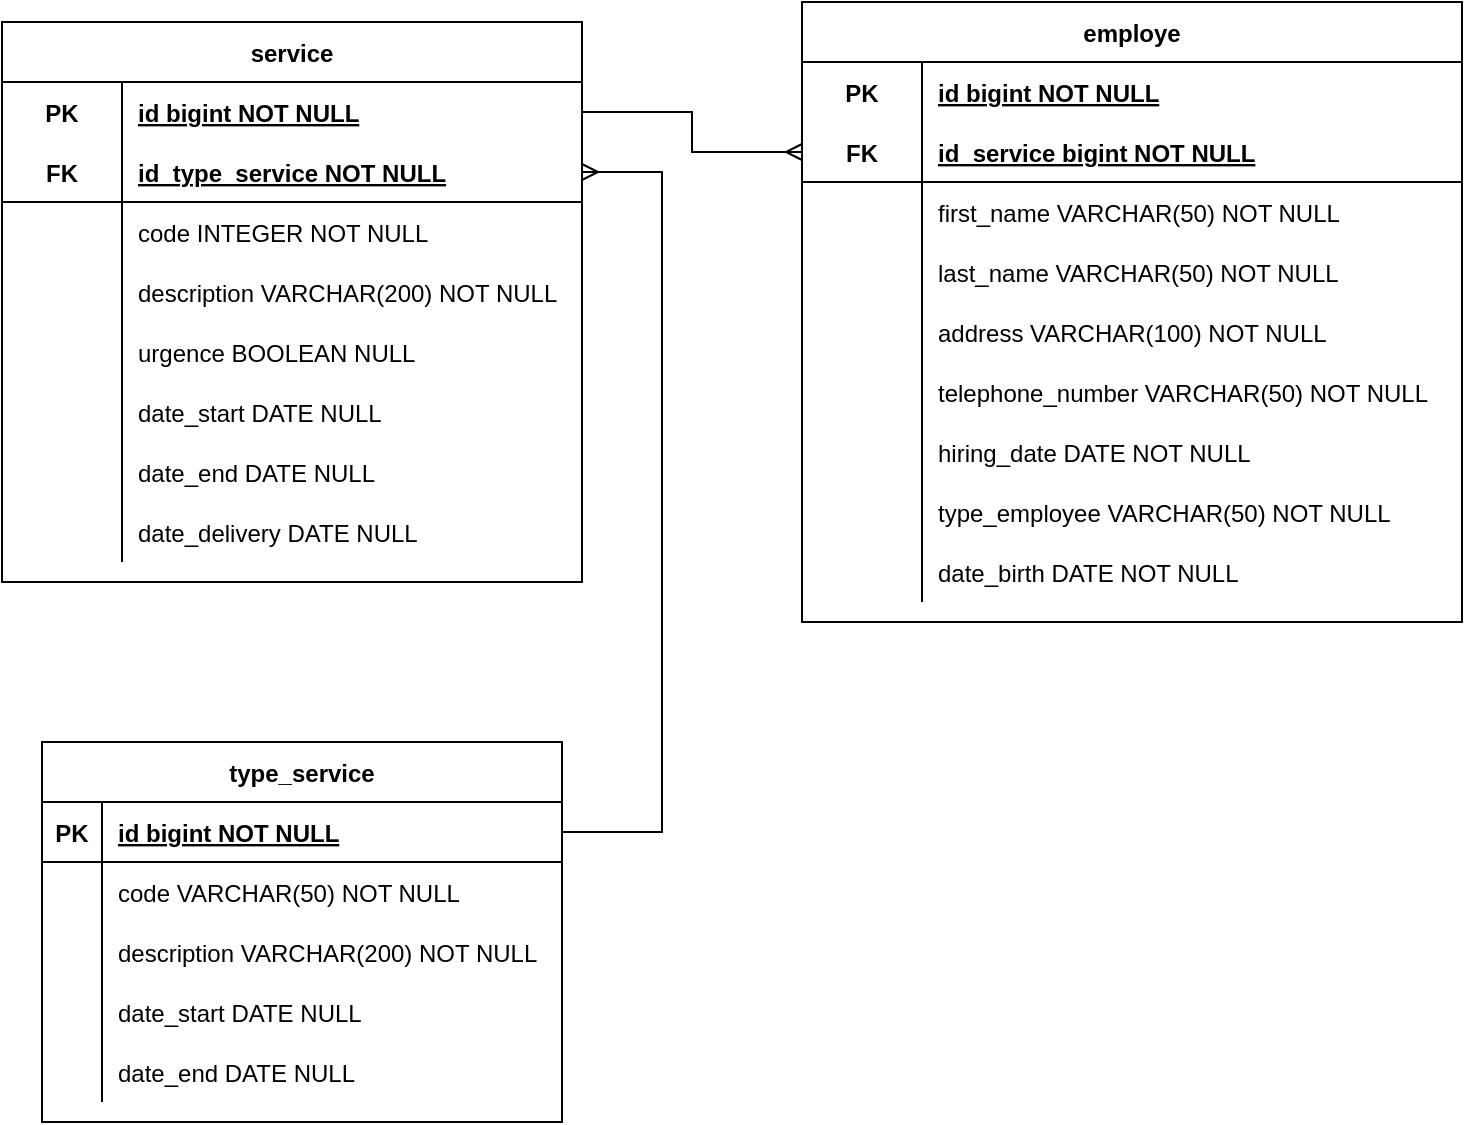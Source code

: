 <mxfile version="14.9.3" type="github">
  <diagram id="R2lEEEUBdFMjLlhIrx00" name="Page-1">
    <mxGraphModel dx="2272" dy="705" grid="1" gridSize="10" guides="1" tooltips="1" connect="1" arrows="1" fold="1" page="1" pageScale="1" pageWidth="850" pageHeight="1100" math="0" shadow="0" extFonts="Permanent Marker^https://fonts.googleapis.com/css?family=Permanent+Marker">
      <root>
        <mxCell id="0" />
        <mxCell id="1" parent="0" />
        <mxCell id="S0gjLGhWarH3GufDuR3c-13" value="employe" style="shape=table;startSize=30;container=1;collapsible=1;childLayout=tableLayout;fixedRows=1;rowLines=0;fontStyle=1;align=center;resizeLast=1;" vertex="1" parent="1">
          <mxGeometry x="170" y="100" width="330" height="310" as="geometry" />
        </mxCell>
        <mxCell id="S0gjLGhWarH3GufDuR3c-14" value="" style="shape=partialRectangle;collapsible=0;dropTarget=0;pointerEvents=0;fillColor=none;top=0;left=0;bottom=0;right=0;points=[[0,0.5],[1,0.5]];portConstraint=eastwest;" vertex="1" parent="S0gjLGhWarH3GufDuR3c-13">
          <mxGeometry y="30" width="330" height="30" as="geometry" />
        </mxCell>
        <mxCell id="S0gjLGhWarH3GufDuR3c-15" value="PK" style="shape=partialRectangle;connectable=0;fillColor=none;top=0;left=0;bottom=0;right=0;fontStyle=1;overflow=hidden;" vertex="1" parent="S0gjLGhWarH3GufDuR3c-14">
          <mxGeometry width="60" height="30" as="geometry" />
        </mxCell>
        <mxCell id="S0gjLGhWarH3GufDuR3c-16" value="id bigint NOT NULL" style="shape=partialRectangle;connectable=0;fillColor=none;top=0;left=0;bottom=0;right=0;align=left;spacingLeft=6;fontStyle=5;overflow=hidden;" vertex="1" parent="S0gjLGhWarH3GufDuR3c-14">
          <mxGeometry x="60" width="270" height="30" as="geometry" />
        </mxCell>
        <mxCell id="S0gjLGhWarH3GufDuR3c-17" value="" style="shape=partialRectangle;collapsible=0;dropTarget=0;pointerEvents=0;fillColor=none;top=0;left=0;bottom=1;right=0;points=[[0,0.5],[1,0.5]];portConstraint=eastwest;" vertex="1" parent="S0gjLGhWarH3GufDuR3c-13">
          <mxGeometry y="60" width="330" height="30" as="geometry" />
        </mxCell>
        <mxCell id="S0gjLGhWarH3GufDuR3c-18" value="FK" style="shape=partialRectangle;connectable=0;fillColor=none;top=0;left=0;bottom=0;right=0;fontStyle=1;overflow=hidden;" vertex="1" parent="S0gjLGhWarH3GufDuR3c-17">
          <mxGeometry width="60" height="30" as="geometry" />
        </mxCell>
        <mxCell id="S0gjLGhWarH3GufDuR3c-19" value="	id_service bigint NOT NULL" style="shape=partialRectangle;connectable=0;fillColor=none;top=0;left=0;bottom=0;right=0;align=left;spacingLeft=6;fontStyle=5;overflow=hidden;" vertex="1" parent="S0gjLGhWarH3GufDuR3c-17">
          <mxGeometry x="60" width="270" height="30" as="geometry" />
        </mxCell>
        <mxCell id="S0gjLGhWarH3GufDuR3c-20" value="" style="shape=partialRectangle;collapsible=0;dropTarget=0;pointerEvents=0;fillColor=none;top=0;left=0;bottom=0;right=0;points=[[0,0.5],[1,0.5]];portConstraint=eastwest;" vertex="1" parent="S0gjLGhWarH3GufDuR3c-13">
          <mxGeometry y="90" width="330" height="30" as="geometry" />
        </mxCell>
        <mxCell id="S0gjLGhWarH3GufDuR3c-21" value="" style="shape=partialRectangle;connectable=0;fillColor=none;top=0;left=0;bottom=0;right=0;editable=1;overflow=hidden;" vertex="1" parent="S0gjLGhWarH3GufDuR3c-20">
          <mxGeometry width="60" height="30" as="geometry" />
        </mxCell>
        <mxCell id="S0gjLGhWarH3GufDuR3c-22" value="first_name VARCHAR(50) NOT NULL" style="shape=partialRectangle;connectable=0;fillColor=none;top=0;left=0;bottom=0;right=0;align=left;spacingLeft=6;overflow=hidden;" vertex="1" parent="S0gjLGhWarH3GufDuR3c-20">
          <mxGeometry x="60" width="270" height="30" as="geometry" />
        </mxCell>
        <mxCell id="S0gjLGhWarH3GufDuR3c-26" value="" style="shape=partialRectangle;collapsible=0;dropTarget=0;pointerEvents=0;fillColor=none;top=0;left=0;bottom=0;right=0;points=[[0,0.5],[1,0.5]];portConstraint=eastwest;" vertex="1" parent="S0gjLGhWarH3GufDuR3c-13">
          <mxGeometry y="120" width="330" height="30" as="geometry" />
        </mxCell>
        <mxCell id="S0gjLGhWarH3GufDuR3c-27" value="" style="shape=partialRectangle;connectable=0;fillColor=none;top=0;left=0;bottom=0;right=0;editable=1;overflow=hidden;" vertex="1" parent="S0gjLGhWarH3GufDuR3c-26">
          <mxGeometry width="60" height="30" as="geometry" />
        </mxCell>
        <mxCell id="S0gjLGhWarH3GufDuR3c-28" value="last_name VARCHAR(50) NOT NULL" style="shape=partialRectangle;connectable=0;fillColor=none;top=0;left=0;bottom=0;right=0;align=left;spacingLeft=6;overflow=hidden;" vertex="1" parent="S0gjLGhWarH3GufDuR3c-26">
          <mxGeometry x="60" width="270" height="30" as="geometry" />
        </mxCell>
        <mxCell id="S0gjLGhWarH3GufDuR3c-29" value="" style="shape=partialRectangle;collapsible=0;dropTarget=0;pointerEvents=0;fillColor=none;top=0;left=0;bottom=0;right=0;points=[[0,0.5],[1,0.5]];portConstraint=eastwest;" vertex="1" parent="S0gjLGhWarH3GufDuR3c-13">
          <mxGeometry y="150" width="330" height="30" as="geometry" />
        </mxCell>
        <mxCell id="S0gjLGhWarH3GufDuR3c-30" value="" style="shape=partialRectangle;connectable=0;fillColor=none;top=0;left=0;bottom=0;right=0;editable=1;overflow=hidden;" vertex="1" parent="S0gjLGhWarH3GufDuR3c-29">
          <mxGeometry width="60" height="30" as="geometry" />
        </mxCell>
        <mxCell id="S0gjLGhWarH3GufDuR3c-31" value="address VARCHAR(100) NOT NULL" style="shape=partialRectangle;connectable=0;fillColor=none;top=0;left=0;bottom=0;right=0;align=left;spacingLeft=6;overflow=hidden;" vertex="1" parent="S0gjLGhWarH3GufDuR3c-29">
          <mxGeometry x="60" width="270" height="30" as="geometry" />
        </mxCell>
        <mxCell id="S0gjLGhWarH3GufDuR3c-32" value="" style="shape=partialRectangle;collapsible=0;dropTarget=0;pointerEvents=0;fillColor=none;top=0;left=0;bottom=0;right=0;points=[[0,0.5],[1,0.5]];portConstraint=eastwest;" vertex="1" parent="S0gjLGhWarH3GufDuR3c-13">
          <mxGeometry y="180" width="330" height="30" as="geometry" />
        </mxCell>
        <mxCell id="S0gjLGhWarH3GufDuR3c-33" value="" style="shape=partialRectangle;connectable=0;fillColor=none;top=0;left=0;bottom=0;right=0;editable=1;overflow=hidden;" vertex="1" parent="S0gjLGhWarH3GufDuR3c-32">
          <mxGeometry width="60" height="30" as="geometry" />
        </mxCell>
        <mxCell id="S0gjLGhWarH3GufDuR3c-34" value="telephone_number VARCHAR(50) NOT NULL" style="shape=partialRectangle;connectable=0;fillColor=none;top=0;left=0;bottom=0;right=0;align=left;spacingLeft=6;overflow=hidden;" vertex="1" parent="S0gjLGhWarH3GufDuR3c-32">
          <mxGeometry x="60" width="270" height="30" as="geometry" />
        </mxCell>
        <mxCell id="S0gjLGhWarH3GufDuR3c-35" value="" style="shape=partialRectangle;collapsible=0;dropTarget=0;pointerEvents=0;fillColor=none;top=0;left=0;bottom=0;right=0;points=[[0,0.5],[1,0.5]];portConstraint=eastwest;" vertex="1" parent="S0gjLGhWarH3GufDuR3c-13">
          <mxGeometry y="210" width="330" height="30" as="geometry" />
        </mxCell>
        <mxCell id="S0gjLGhWarH3GufDuR3c-36" value="" style="shape=partialRectangle;connectable=0;fillColor=none;top=0;left=0;bottom=0;right=0;editable=1;overflow=hidden;" vertex="1" parent="S0gjLGhWarH3GufDuR3c-35">
          <mxGeometry width="60" height="30" as="geometry" />
        </mxCell>
        <mxCell id="S0gjLGhWarH3GufDuR3c-37" value="hiring_date DATE NOT NULL" style="shape=partialRectangle;connectable=0;fillColor=none;top=0;left=0;bottom=0;right=0;align=left;spacingLeft=6;overflow=hidden;" vertex="1" parent="S0gjLGhWarH3GufDuR3c-35">
          <mxGeometry x="60" width="270" height="30" as="geometry" />
        </mxCell>
        <mxCell id="S0gjLGhWarH3GufDuR3c-38" value="" style="shape=partialRectangle;collapsible=0;dropTarget=0;pointerEvents=0;fillColor=none;top=0;left=0;bottom=0;right=0;points=[[0,0.5],[1,0.5]];portConstraint=eastwest;" vertex="1" parent="S0gjLGhWarH3GufDuR3c-13">
          <mxGeometry y="240" width="330" height="30" as="geometry" />
        </mxCell>
        <mxCell id="S0gjLGhWarH3GufDuR3c-39" value="" style="shape=partialRectangle;connectable=0;fillColor=none;top=0;left=0;bottom=0;right=0;editable=1;overflow=hidden;" vertex="1" parent="S0gjLGhWarH3GufDuR3c-38">
          <mxGeometry width="60" height="30" as="geometry" />
        </mxCell>
        <mxCell id="S0gjLGhWarH3GufDuR3c-40" value="type_employee VARCHAR(50) NOT NULL" style="shape=partialRectangle;connectable=0;fillColor=none;top=0;left=0;bottom=0;right=0;align=left;spacingLeft=6;overflow=hidden;" vertex="1" parent="S0gjLGhWarH3GufDuR3c-38">
          <mxGeometry x="60" width="270" height="30" as="geometry" />
        </mxCell>
        <mxCell id="S0gjLGhWarH3GufDuR3c-23" value="" style="shape=partialRectangle;collapsible=0;dropTarget=0;pointerEvents=0;fillColor=none;top=0;left=0;bottom=0;right=0;points=[[0,0.5],[1,0.5]];portConstraint=eastwest;" vertex="1" parent="S0gjLGhWarH3GufDuR3c-13">
          <mxGeometry y="270" width="330" height="30" as="geometry" />
        </mxCell>
        <mxCell id="S0gjLGhWarH3GufDuR3c-24" value="" style="shape=partialRectangle;connectable=0;fillColor=none;top=0;left=0;bottom=0;right=0;editable=1;overflow=hidden;" vertex="1" parent="S0gjLGhWarH3GufDuR3c-23">
          <mxGeometry width="60" height="30" as="geometry" />
        </mxCell>
        <mxCell id="S0gjLGhWarH3GufDuR3c-25" value="date_birth DATE NOT NULL" style="shape=partialRectangle;connectable=0;fillColor=none;top=0;left=0;bottom=0;right=0;align=left;spacingLeft=6;overflow=hidden;" vertex="1" parent="S0gjLGhWarH3GufDuR3c-23">
          <mxGeometry x="60" width="270" height="30" as="geometry" />
        </mxCell>
        <mxCell id="S0gjLGhWarH3GufDuR3c-41" value="service" style="shape=table;startSize=30;container=1;collapsible=1;childLayout=tableLayout;fixedRows=1;rowLines=0;fontStyle=1;align=center;resizeLast=1;" vertex="1" parent="1">
          <mxGeometry x="-230" y="110" width="290" height="280" as="geometry" />
        </mxCell>
        <mxCell id="S0gjLGhWarH3GufDuR3c-42" value="" style="shape=partialRectangle;collapsible=0;dropTarget=0;pointerEvents=0;fillColor=none;top=0;left=0;bottom=0;right=0;points=[[0,0.5],[1,0.5]];portConstraint=eastwest;" vertex="1" parent="S0gjLGhWarH3GufDuR3c-41">
          <mxGeometry y="30" width="290" height="30" as="geometry" />
        </mxCell>
        <mxCell id="S0gjLGhWarH3GufDuR3c-43" value="PK" style="shape=partialRectangle;connectable=0;fillColor=none;top=0;left=0;bottom=0;right=0;fontStyle=1;overflow=hidden;" vertex="1" parent="S0gjLGhWarH3GufDuR3c-42">
          <mxGeometry width="60" height="30" as="geometry" />
        </mxCell>
        <mxCell id="S0gjLGhWarH3GufDuR3c-44" value="id bigint NOT NULL" style="shape=partialRectangle;connectable=0;fillColor=none;top=0;left=0;bottom=0;right=0;align=left;spacingLeft=6;fontStyle=5;overflow=hidden;" vertex="1" parent="S0gjLGhWarH3GufDuR3c-42">
          <mxGeometry x="60" width="230" height="30" as="geometry" />
        </mxCell>
        <mxCell id="S0gjLGhWarH3GufDuR3c-45" value="" style="shape=partialRectangle;collapsible=0;dropTarget=0;pointerEvents=0;fillColor=none;top=0;left=0;bottom=1;right=0;points=[[0,0.5],[1,0.5]];portConstraint=eastwest;" vertex="1" parent="S0gjLGhWarH3GufDuR3c-41">
          <mxGeometry y="60" width="290" height="30" as="geometry" />
        </mxCell>
        <mxCell id="S0gjLGhWarH3GufDuR3c-46" value="FK" style="shape=partialRectangle;connectable=0;fillColor=none;top=0;left=0;bottom=0;right=0;fontStyle=1;overflow=hidden;" vertex="1" parent="S0gjLGhWarH3GufDuR3c-45">
          <mxGeometry width="60" height="30" as="geometry" />
        </mxCell>
        <mxCell id="S0gjLGhWarH3GufDuR3c-47" value="id_type_service NOT NULL" style="shape=partialRectangle;connectable=0;fillColor=none;top=0;left=0;bottom=0;right=0;align=left;spacingLeft=6;fontStyle=5;overflow=hidden;" vertex="1" parent="S0gjLGhWarH3GufDuR3c-45">
          <mxGeometry x="60" width="230" height="30" as="geometry" />
        </mxCell>
        <mxCell id="S0gjLGhWarH3GufDuR3c-48" value="" style="shape=partialRectangle;collapsible=0;dropTarget=0;pointerEvents=0;fillColor=none;top=0;left=0;bottom=0;right=0;points=[[0,0.5],[1,0.5]];portConstraint=eastwest;" vertex="1" parent="S0gjLGhWarH3GufDuR3c-41">
          <mxGeometry y="90" width="290" height="30" as="geometry" />
        </mxCell>
        <mxCell id="S0gjLGhWarH3GufDuR3c-49" value="" style="shape=partialRectangle;connectable=0;fillColor=none;top=0;left=0;bottom=0;right=0;editable=1;overflow=hidden;" vertex="1" parent="S0gjLGhWarH3GufDuR3c-48">
          <mxGeometry width="60" height="30" as="geometry" />
        </mxCell>
        <mxCell id="S0gjLGhWarH3GufDuR3c-50" value="code INTEGER NOT NULL" style="shape=partialRectangle;connectable=0;fillColor=none;top=0;left=0;bottom=0;right=0;align=left;spacingLeft=6;overflow=hidden;" vertex="1" parent="S0gjLGhWarH3GufDuR3c-48">
          <mxGeometry x="60" width="230" height="30" as="geometry" />
        </mxCell>
        <mxCell id="S0gjLGhWarH3GufDuR3c-51" value="" style="shape=partialRectangle;collapsible=0;dropTarget=0;pointerEvents=0;fillColor=none;top=0;left=0;bottom=0;right=0;points=[[0,0.5],[1,0.5]];portConstraint=eastwest;" vertex="1" parent="S0gjLGhWarH3GufDuR3c-41">
          <mxGeometry y="120" width="290" height="30" as="geometry" />
        </mxCell>
        <mxCell id="S0gjLGhWarH3GufDuR3c-52" value="" style="shape=partialRectangle;connectable=0;fillColor=none;top=0;left=0;bottom=0;right=0;editable=1;overflow=hidden;" vertex="1" parent="S0gjLGhWarH3GufDuR3c-51">
          <mxGeometry width="60" height="30" as="geometry" />
        </mxCell>
        <mxCell id="S0gjLGhWarH3GufDuR3c-53" value="description VARCHAR(200) NOT NULL" style="shape=partialRectangle;connectable=0;fillColor=none;top=0;left=0;bottom=0;right=0;align=left;spacingLeft=6;overflow=hidden;" vertex="1" parent="S0gjLGhWarH3GufDuR3c-51">
          <mxGeometry x="60" width="230" height="30" as="geometry" />
        </mxCell>
        <mxCell id="S0gjLGhWarH3GufDuR3c-102" value="" style="shape=partialRectangle;collapsible=0;dropTarget=0;pointerEvents=0;fillColor=none;top=0;left=0;bottom=0;right=0;points=[[0,0.5],[1,0.5]];portConstraint=eastwest;" vertex="1" parent="S0gjLGhWarH3GufDuR3c-41">
          <mxGeometry y="150" width="290" height="30" as="geometry" />
        </mxCell>
        <mxCell id="S0gjLGhWarH3GufDuR3c-103" value="" style="shape=partialRectangle;connectable=0;fillColor=none;top=0;left=0;bottom=0;right=0;editable=1;overflow=hidden;" vertex="1" parent="S0gjLGhWarH3GufDuR3c-102">
          <mxGeometry width="60" height="30" as="geometry" />
        </mxCell>
        <mxCell id="S0gjLGhWarH3GufDuR3c-104" value="urgence BOOLEAN NULL" style="shape=partialRectangle;connectable=0;fillColor=none;top=0;left=0;bottom=0;right=0;align=left;spacingLeft=6;overflow=hidden;" vertex="1" parent="S0gjLGhWarH3GufDuR3c-102">
          <mxGeometry x="60" width="230" height="30" as="geometry" />
        </mxCell>
        <mxCell id="S0gjLGhWarH3GufDuR3c-105" value="" style="shape=partialRectangle;collapsible=0;dropTarget=0;pointerEvents=0;fillColor=none;top=0;left=0;bottom=0;right=0;points=[[0,0.5],[1,0.5]];portConstraint=eastwest;" vertex="1" parent="S0gjLGhWarH3GufDuR3c-41">
          <mxGeometry y="180" width="290" height="30" as="geometry" />
        </mxCell>
        <mxCell id="S0gjLGhWarH3GufDuR3c-106" value="" style="shape=partialRectangle;connectable=0;fillColor=none;top=0;left=0;bottom=0;right=0;editable=1;overflow=hidden;" vertex="1" parent="S0gjLGhWarH3GufDuR3c-105">
          <mxGeometry width="60" height="30" as="geometry" />
        </mxCell>
        <mxCell id="S0gjLGhWarH3GufDuR3c-107" value="date_start DATE NULL" style="shape=partialRectangle;connectable=0;fillColor=none;top=0;left=0;bottom=0;right=0;align=left;spacingLeft=6;overflow=hidden;" vertex="1" parent="S0gjLGhWarH3GufDuR3c-105">
          <mxGeometry x="60" width="230" height="30" as="geometry" />
        </mxCell>
        <mxCell id="S0gjLGhWarH3GufDuR3c-108" value="" style="shape=partialRectangle;collapsible=0;dropTarget=0;pointerEvents=0;fillColor=none;top=0;left=0;bottom=0;right=0;points=[[0,0.5],[1,0.5]];portConstraint=eastwest;" vertex="1" parent="S0gjLGhWarH3GufDuR3c-41">
          <mxGeometry y="210" width="290" height="30" as="geometry" />
        </mxCell>
        <mxCell id="S0gjLGhWarH3GufDuR3c-109" value="" style="shape=partialRectangle;connectable=0;fillColor=none;top=0;left=0;bottom=0;right=0;editable=1;overflow=hidden;" vertex="1" parent="S0gjLGhWarH3GufDuR3c-108">
          <mxGeometry width="60" height="30" as="geometry" />
        </mxCell>
        <mxCell id="S0gjLGhWarH3GufDuR3c-110" value="date_end DATE NULL" style="shape=partialRectangle;connectable=0;fillColor=none;top=0;left=0;bottom=0;right=0;align=left;spacingLeft=6;overflow=hidden;" vertex="1" parent="S0gjLGhWarH3GufDuR3c-108">
          <mxGeometry x="60" width="230" height="30" as="geometry" />
        </mxCell>
        <mxCell id="S0gjLGhWarH3GufDuR3c-67" value="" style="shape=partialRectangle;collapsible=0;dropTarget=0;pointerEvents=0;fillColor=none;top=0;left=0;bottom=0;right=0;points=[[0,0.5],[1,0.5]];portConstraint=eastwest;" vertex="1" parent="S0gjLGhWarH3GufDuR3c-41">
          <mxGeometry y="240" width="290" height="30" as="geometry" />
        </mxCell>
        <mxCell id="S0gjLGhWarH3GufDuR3c-68" value="" style="shape=partialRectangle;connectable=0;fillColor=none;top=0;left=0;bottom=0;right=0;editable=1;overflow=hidden;" vertex="1" parent="S0gjLGhWarH3GufDuR3c-67">
          <mxGeometry width="60" height="30" as="geometry" />
        </mxCell>
        <mxCell id="S0gjLGhWarH3GufDuR3c-69" value="date_delivery DATE NULL" style="shape=partialRectangle;connectable=0;fillColor=none;top=0;left=0;bottom=0;right=0;align=left;spacingLeft=6;overflow=hidden;" vertex="1" parent="S0gjLGhWarH3GufDuR3c-67">
          <mxGeometry x="60" width="230" height="30" as="geometry" />
        </mxCell>
        <mxCell id="S0gjLGhWarH3GufDuR3c-72" style="edgeStyle=orthogonalEdgeStyle;rounded=0;orthogonalLoop=1;jettySize=auto;html=1;exitX=1;exitY=0.5;exitDx=0;exitDy=0;entryX=0;entryY=0.5;entryDx=0;entryDy=0;endArrow=ERmany;endFill=0;" edge="1" parent="1" source="S0gjLGhWarH3GufDuR3c-42" target="S0gjLGhWarH3GufDuR3c-17">
          <mxGeometry relative="1" as="geometry" />
        </mxCell>
        <mxCell id="S0gjLGhWarH3GufDuR3c-73" style="edgeStyle=orthogonalEdgeStyle;rounded=0;orthogonalLoop=1;jettySize=auto;html=1;exitX=1;exitY=0.5;exitDx=0;exitDy=0;entryX=1;entryY=0.5;entryDx=0;entryDy=0;endArrow=ERmany;endFill=0;" edge="1" parent="1" source="S0gjLGhWarH3GufDuR3c-88" target="S0gjLGhWarH3GufDuR3c-45">
          <mxGeometry relative="1" as="geometry">
            <mxPoint x="40" y="565" as="sourcePoint" />
            <Array as="points">
              <mxPoint x="100" y="515" />
              <mxPoint x="100" y="185" />
            </Array>
          </mxGeometry>
        </mxCell>
        <mxCell id="S0gjLGhWarH3GufDuR3c-87" value="type_service" style="shape=table;startSize=30;container=1;collapsible=1;childLayout=tableLayout;fixedRows=1;rowLines=0;fontStyle=1;align=center;resizeLast=1;" vertex="1" parent="1">
          <mxGeometry x="-210" y="470" width="260" height="190" as="geometry" />
        </mxCell>
        <mxCell id="S0gjLGhWarH3GufDuR3c-88" value="" style="shape=partialRectangle;collapsible=0;dropTarget=0;pointerEvents=0;fillColor=none;top=0;left=0;bottom=1;right=0;points=[[0,0.5],[1,0.5]];portConstraint=eastwest;" vertex="1" parent="S0gjLGhWarH3GufDuR3c-87">
          <mxGeometry y="30" width="260" height="30" as="geometry" />
        </mxCell>
        <mxCell id="S0gjLGhWarH3GufDuR3c-89" value="PK" style="shape=partialRectangle;connectable=0;fillColor=none;top=0;left=0;bottom=0;right=0;fontStyle=1;overflow=hidden;" vertex="1" parent="S0gjLGhWarH3GufDuR3c-88">
          <mxGeometry width="30" height="30" as="geometry" />
        </mxCell>
        <mxCell id="S0gjLGhWarH3GufDuR3c-90" value="id bigint NOT NULL" style="shape=partialRectangle;connectable=0;fillColor=none;top=0;left=0;bottom=0;right=0;align=left;spacingLeft=6;fontStyle=5;overflow=hidden;" vertex="1" parent="S0gjLGhWarH3GufDuR3c-88">
          <mxGeometry x="30" width="230" height="30" as="geometry" />
        </mxCell>
        <mxCell id="S0gjLGhWarH3GufDuR3c-91" value="" style="shape=partialRectangle;collapsible=0;dropTarget=0;pointerEvents=0;fillColor=none;top=0;left=0;bottom=0;right=0;points=[[0,0.5],[1,0.5]];portConstraint=eastwest;" vertex="1" parent="S0gjLGhWarH3GufDuR3c-87">
          <mxGeometry y="60" width="260" height="30" as="geometry" />
        </mxCell>
        <mxCell id="S0gjLGhWarH3GufDuR3c-92" value="" style="shape=partialRectangle;connectable=0;fillColor=none;top=0;left=0;bottom=0;right=0;editable=1;overflow=hidden;" vertex="1" parent="S0gjLGhWarH3GufDuR3c-91">
          <mxGeometry width="30" height="30" as="geometry" />
        </mxCell>
        <mxCell id="S0gjLGhWarH3GufDuR3c-93" value="code VARCHAR(50) NOT NULL" style="shape=partialRectangle;connectable=0;fillColor=none;top=0;left=0;bottom=0;right=0;align=left;spacingLeft=6;overflow=hidden;" vertex="1" parent="S0gjLGhWarH3GufDuR3c-91">
          <mxGeometry x="30" width="230" height="30" as="geometry" />
        </mxCell>
        <mxCell id="S0gjLGhWarH3GufDuR3c-94" value="" style="shape=partialRectangle;collapsible=0;dropTarget=0;pointerEvents=0;fillColor=none;top=0;left=0;bottom=0;right=0;points=[[0,0.5],[1,0.5]];portConstraint=eastwest;" vertex="1" parent="S0gjLGhWarH3GufDuR3c-87">
          <mxGeometry y="90" width="260" height="30" as="geometry" />
        </mxCell>
        <mxCell id="S0gjLGhWarH3GufDuR3c-95" value="" style="shape=partialRectangle;connectable=0;fillColor=none;top=0;left=0;bottom=0;right=0;editable=1;overflow=hidden;" vertex="1" parent="S0gjLGhWarH3GufDuR3c-94">
          <mxGeometry width="30" height="30" as="geometry" />
        </mxCell>
        <mxCell id="S0gjLGhWarH3GufDuR3c-96" value="description VARCHAR(200) NOT NULL" style="shape=partialRectangle;connectable=0;fillColor=none;top=0;left=0;bottom=0;right=0;align=left;spacingLeft=6;overflow=hidden;" vertex="1" parent="S0gjLGhWarH3GufDuR3c-94">
          <mxGeometry x="30" width="230" height="30" as="geometry" />
        </mxCell>
        <mxCell id="S0gjLGhWarH3GufDuR3c-111" value="" style="shape=partialRectangle;collapsible=0;dropTarget=0;pointerEvents=0;fillColor=none;top=0;left=0;bottom=0;right=0;points=[[0,0.5],[1,0.5]];portConstraint=eastwest;" vertex="1" parent="S0gjLGhWarH3GufDuR3c-87">
          <mxGeometry y="120" width="260" height="30" as="geometry" />
        </mxCell>
        <mxCell id="S0gjLGhWarH3GufDuR3c-112" value="" style="shape=partialRectangle;connectable=0;fillColor=none;top=0;left=0;bottom=0;right=0;editable=1;overflow=hidden;" vertex="1" parent="S0gjLGhWarH3GufDuR3c-111">
          <mxGeometry width="30" height="30" as="geometry" />
        </mxCell>
        <mxCell id="S0gjLGhWarH3GufDuR3c-113" value="date_start DATE NULL" style="shape=partialRectangle;connectable=0;fillColor=none;top=0;left=0;bottom=0;right=0;align=left;spacingLeft=6;overflow=hidden;" vertex="1" parent="S0gjLGhWarH3GufDuR3c-111">
          <mxGeometry x="30" width="230" height="30" as="geometry" />
        </mxCell>
        <mxCell id="S0gjLGhWarH3GufDuR3c-97" value="" style="shape=partialRectangle;collapsible=0;dropTarget=0;pointerEvents=0;fillColor=none;top=0;left=0;bottom=0;right=0;points=[[0,0.5],[1,0.5]];portConstraint=eastwest;" vertex="1" parent="S0gjLGhWarH3GufDuR3c-87">
          <mxGeometry y="150" width="260" height="30" as="geometry" />
        </mxCell>
        <mxCell id="S0gjLGhWarH3GufDuR3c-98" value="" style="shape=partialRectangle;connectable=0;fillColor=none;top=0;left=0;bottom=0;right=0;editable=1;overflow=hidden;" vertex="1" parent="S0gjLGhWarH3GufDuR3c-97">
          <mxGeometry width="30" height="30" as="geometry" />
        </mxCell>
        <mxCell id="S0gjLGhWarH3GufDuR3c-99" value="date_end DATE NULL" style="shape=partialRectangle;connectable=0;fillColor=none;top=0;left=0;bottom=0;right=0;align=left;spacingLeft=6;overflow=hidden;" vertex="1" parent="S0gjLGhWarH3GufDuR3c-97">
          <mxGeometry x="30" width="230" height="30" as="geometry" />
        </mxCell>
      </root>
    </mxGraphModel>
  </diagram>
</mxfile>
